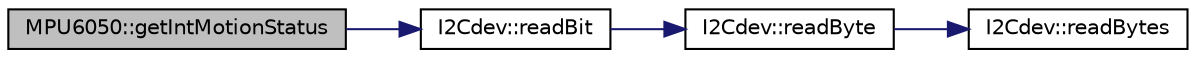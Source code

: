 digraph "MPU6050::getIntMotionStatus"
{
  edge [fontname="Helvetica",fontsize="10",labelfontname="Helvetica",labelfontsize="10"];
  node [fontname="Helvetica",fontsize="10",shape=record];
  rankdir="LR";
  Node264 [label="MPU6050::getIntMotionStatus",height=0.2,width=0.4,color="black", fillcolor="grey75", style="filled", fontcolor="black"];
  Node264 -> Node265 [color="midnightblue",fontsize="10",style="solid",fontname="Helvetica"];
  Node265 [label="I2Cdev::readBit",height=0.2,width=0.4,color="black", fillcolor="white", style="filled",URL="$class_i2_cdev.html#a9f104431c59658432e8b2f02c3e1acd6",tooltip="Read a single bit from an 8-bit device register. "];
  Node265 -> Node266 [color="midnightblue",fontsize="10",style="solid",fontname="Helvetica"];
  Node266 [label="I2Cdev::readByte",height=0.2,width=0.4,color="black", fillcolor="white", style="filled",URL="$class_i2_cdev.html#aef1db446b45660c6631fc780278ac366",tooltip="Read single byte from an 8-bit device register. "];
  Node266 -> Node267 [color="midnightblue",fontsize="10",style="solid",fontname="Helvetica"];
  Node267 [label="I2Cdev::readBytes",height=0.2,width=0.4,color="black", fillcolor="white", style="filled",URL="$class_i2_cdev.html#ae1eed9468ce4653e080bfd8481d2ac88",tooltip="Read multiple bytes from an 8-bit device register. "];
}

